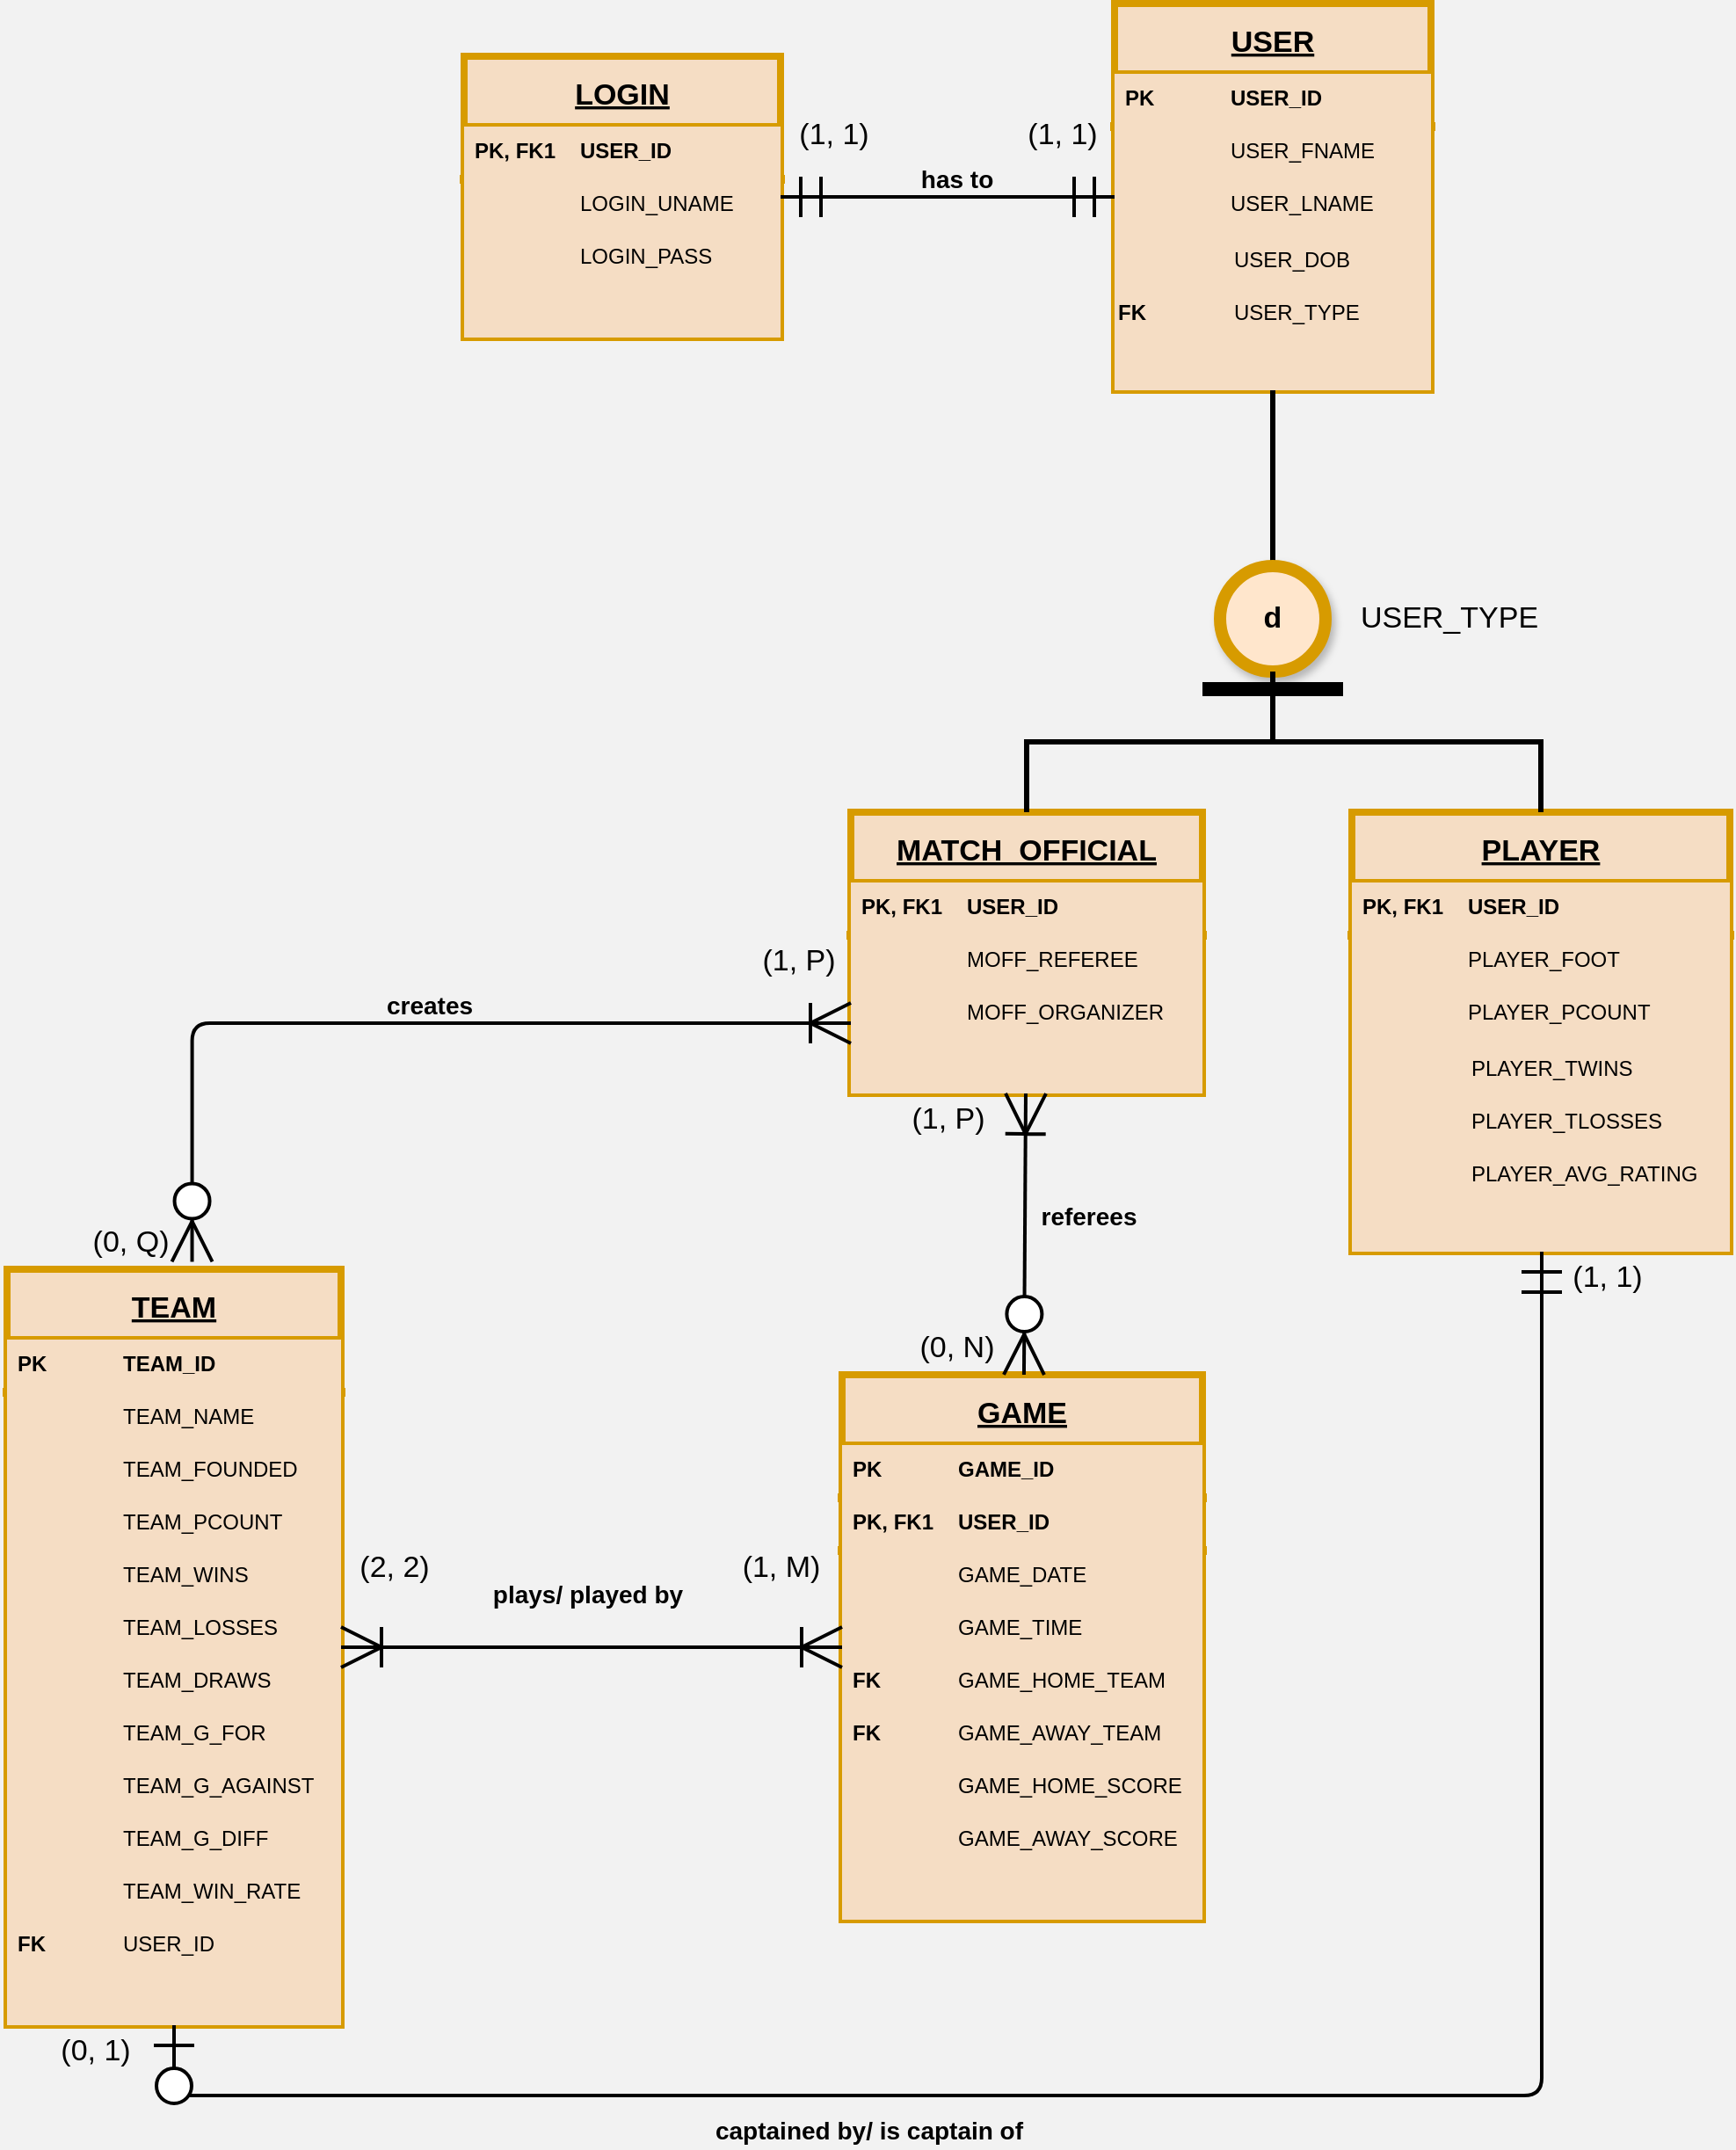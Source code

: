 <mxfile version="14.6.13" type="device"><diagram id="Ihw8SU3gt2NfLXqTIFjG" name="Page-1"><mxGraphModel dx="2155" dy="3592" grid="1" gridSize="10" guides="1" tooltips="1" connect="1" arrows="1" fold="1" page="1" pageScale="1" pageWidth="850" pageHeight="1100" background="#F2F2F2" math="0" shadow="0"><root><mxCell id="0"/><mxCell id="1" parent="0"/><mxCell id="5XtpTYvNP9Nx5YPzuh4i-349" value="" style="group" vertex="1" connectable="0" parent="1"><mxGeometry x="-810" y="-1220" width="980" height="1220" as="geometry"/></mxCell><mxCell id="5XtpTYvNP9Nx5YPzuh4i-77" value="LOGIN" style="shape=table;container=1;collapsible=1;childLayout=tableLayout;fixedRows=1;rowLines=0;align=center;resizeLast=1;fontSize=17;fillColor=#F5DDC4;strokeColor=#d79b00;verticalAlign=middle;spacingLeft=4;spacingRight=4;fontStyle=5;strokeWidth=4;startSize=40;shadow=0;" vertex="1" parent="5XtpTYvNP9Nx5YPzuh4i-349"><mxGeometry x="260" y="30" width="180" height="160" as="geometry"/></mxCell><mxCell id="5XtpTYvNP9Nx5YPzuh4i-78" value="" style="shape=partialRectangle;collapsible=0;dropTarget=0;pointerEvents=0;fillColor=none;top=0;left=0;bottom=1;right=0;points=[[0,0.5],[1,0.5]];portConstraint=eastwest;strokeColor=#D79B00;strokeWidth=5;perimeterSpacing=3;" vertex="1" parent="5XtpTYvNP9Nx5YPzuh4i-77"><mxGeometry y="40" width="180" height="30" as="geometry"/></mxCell><mxCell id="5XtpTYvNP9Nx5YPzuh4i-79" value="PK, FK1" style="shape=partialRectangle;connectable=0;fillColor=#F5DDC4;top=0;left=0;bottom=0;right=0;overflow=hidden;align=left;verticalAlign=top;strokeColor=#d79b00;spacingLeft=4;spacingRight=4;fontStyle=1;strokeWidth=7;" vertex="1" parent="5XtpTYvNP9Nx5YPzuh4i-78"><mxGeometry width="60" height="30" as="geometry"/></mxCell><mxCell id="5XtpTYvNP9Nx5YPzuh4i-80" value="USER_ID" style="shape=partialRectangle;connectable=0;fillColor=#F5DDC4;top=0;left=0;bottom=0;right=0;align=left;spacingLeft=4;overflow=hidden;verticalAlign=top;strokeColor=#d79b00;spacingRight=4;fontStyle=1;strokeWidth=5;" vertex="1" parent="5XtpTYvNP9Nx5YPzuh4i-78"><mxGeometry x="60" width="120" height="30" as="geometry"/></mxCell><mxCell id="5XtpTYvNP9Nx5YPzuh4i-81" value="" style="shape=partialRectangle;collapsible=0;dropTarget=0;pointerEvents=0;fillColor=none;top=0;left=0;bottom=0;right=0;points=[[0,0.5],[1,0.5]];portConstraint=eastwest;" vertex="1" parent="5XtpTYvNP9Nx5YPzuh4i-77"><mxGeometry y="70" width="180" height="30" as="geometry"/></mxCell><mxCell id="5XtpTYvNP9Nx5YPzuh4i-82" value="" style="shape=partialRectangle;connectable=0;fillColor=#F5DDC4;top=0;left=0;bottom=0;right=0;editable=1;overflow=hidden;align=left;verticalAlign=top;strokeColor=#d79b00;spacingLeft=4;spacingRight=4;" vertex="1" parent="5XtpTYvNP9Nx5YPzuh4i-81"><mxGeometry width="60" height="30" as="geometry"/></mxCell><mxCell id="5XtpTYvNP9Nx5YPzuh4i-83" value="LOGIN_UNAME" style="shape=partialRectangle;connectable=0;fillColor=#F5DDC4;top=0;left=0;bottom=0;right=0;align=left;spacingLeft=4;overflow=hidden;verticalAlign=top;strokeColor=#d79b00;spacingRight=4;" vertex="1" parent="5XtpTYvNP9Nx5YPzuh4i-81"><mxGeometry x="60" width="120" height="30" as="geometry"/></mxCell><mxCell id="5XtpTYvNP9Nx5YPzuh4i-84" value="" style="shape=partialRectangle;collapsible=0;dropTarget=0;pointerEvents=0;fillColor=none;top=0;left=0;bottom=0;right=0;points=[[0,0.5],[1,0.5]];portConstraint=eastwest;" vertex="1" parent="5XtpTYvNP9Nx5YPzuh4i-77"><mxGeometry y="100" width="180" height="30" as="geometry"/></mxCell><mxCell id="5XtpTYvNP9Nx5YPzuh4i-85" value="" style="shape=partialRectangle;connectable=0;fillColor=#F5DDC4;top=0;left=0;bottom=0;right=0;editable=1;overflow=hidden;align=left;verticalAlign=top;strokeColor=#d79b00;spacingLeft=4;spacingRight=4;" vertex="1" parent="5XtpTYvNP9Nx5YPzuh4i-84"><mxGeometry width="60" height="30" as="geometry"/></mxCell><mxCell id="5XtpTYvNP9Nx5YPzuh4i-86" value="LOGIN_PASS" style="shape=partialRectangle;connectable=0;fillColor=#F5DDC4;top=0;left=0;bottom=0;right=0;align=left;spacingLeft=4;overflow=hidden;verticalAlign=top;strokeColor=#d79b00;spacingRight=4;shadow=0;" vertex="1" parent="5XtpTYvNP9Nx5YPzuh4i-84"><mxGeometry x="60" width="120" height="30" as="geometry"/></mxCell><mxCell id="5XtpTYvNP9Nx5YPzuh4i-87" value="" style="shape=partialRectangle;collapsible=0;dropTarget=0;pointerEvents=0;fillColor=none;top=0;left=0;bottom=0;right=0;points=[[0,0.5],[1,0.5]];portConstraint=eastwest;" vertex="1" parent="5XtpTYvNP9Nx5YPzuh4i-77"><mxGeometry y="130" width="180" height="30" as="geometry"/></mxCell><mxCell id="5XtpTYvNP9Nx5YPzuh4i-88" value="" style="shape=partialRectangle;connectable=0;fillColor=#F5DDC4;top=0;left=0;bottom=0;right=0;editable=1;overflow=hidden;align=left;verticalAlign=top;strokeColor=#d79b00;spacingLeft=4;spacingRight=4;" vertex="1" parent="5XtpTYvNP9Nx5YPzuh4i-87"><mxGeometry width="60" height="30" as="geometry"/></mxCell><mxCell id="5XtpTYvNP9Nx5YPzuh4i-89" value="" style="shape=partialRectangle;connectable=0;fillColor=#F5DDC4;top=0;left=0;bottom=0;right=0;align=left;spacingLeft=4;overflow=hidden;verticalAlign=top;strokeColor=#d79b00;spacingRight=4;" vertex="1" parent="5XtpTYvNP9Nx5YPzuh4i-87"><mxGeometry x="60" width="120" height="30" as="geometry"/></mxCell><mxCell id="5XtpTYvNP9Nx5YPzuh4i-114" value="USER" style="shape=table;container=1;collapsible=1;childLayout=tableLayout;fixedRows=1;rowLines=0;align=center;resizeLast=1;fontSize=17;fillColor=#F5DDC4;strokeColor=#d79b00;verticalAlign=middle;spacingLeft=4;spacingRight=4;fontStyle=5;strokeWidth=4;startSize=40;shadow=0;" vertex="1" parent="5XtpTYvNP9Nx5YPzuh4i-349"><mxGeometry x="630" width="180" height="220" as="geometry"/></mxCell><mxCell id="5XtpTYvNP9Nx5YPzuh4i-115" value="" style="shape=partialRectangle;collapsible=0;dropTarget=0;pointerEvents=0;fillColor=none;top=0;left=0;bottom=1;right=0;points=[[0,0.5],[1,0.5]];portConstraint=eastwest;strokeColor=#D79B00;strokeWidth=5;perimeterSpacing=3;" vertex="1" parent="5XtpTYvNP9Nx5YPzuh4i-114"><mxGeometry y="40" width="180" height="30" as="geometry"/></mxCell><mxCell id="5XtpTYvNP9Nx5YPzuh4i-116" value="PK" style="shape=partialRectangle;connectable=0;fillColor=#F5DDC4;top=0;left=0;bottom=0;right=0;overflow=hidden;align=left;verticalAlign=top;strokeColor=#d79b00;spacingLeft=4;spacingRight=4;fontStyle=1;strokeWidth=7;perimeterSpacing=2;" vertex="1" parent="5XtpTYvNP9Nx5YPzuh4i-115"><mxGeometry width="60" height="30" as="geometry"/></mxCell><mxCell id="5XtpTYvNP9Nx5YPzuh4i-117" value="USER_ID" style="shape=partialRectangle;connectable=0;fillColor=#F5DDC4;top=0;left=0;bottom=0;right=0;align=left;spacingLeft=4;overflow=hidden;verticalAlign=top;strokeColor=#d79b00;spacingRight=4;fontStyle=1;strokeWidth=5;" vertex="1" parent="5XtpTYvNP9Nx5YPzuh4i-115"><mxGeometry x="60" width="120" height="30" as="geometry"/></mxCell><mxCell id="5XtpTYvNP9Nx5YPzuh4i-118" value="" style="shape=partialRectangle;collapsible=0;dropTarget=0;pointerEvents=0;fillColor=none;top=0;left=0;bottom=0;right=0;points=[[0,0.5],[1,0.5]];portConstraint=eastwest;" vertex="1" parent="5XtpTYvNP9Nx5YPzuh4i-114"><mxGeometry y="70" width="180" height="30" as="geometry"/></mxCell><mxCell id="5XtpTYvNP9Nx5YPzuh4i-119" value="" style="shape=partialRectangle;connectable=0;fillColor=#F5DDC4;top=0;left=0;bottom=0;right=0;editable=1;overflow=hidden;align=left;verticalAlign=top;strokeColor=#d79b00;spacingLeft=4;spacingRight=4;" vertex="1" parent="5XtpTYvNP9Nx5YPzuh4i-118"><mxGeometry width="60" height="30" as="geometry"/></mxCell><mxCell id="5XtpTYvNP9Nx5YPzuh4i-120" value="USER_FNAME" style="shape=partialRectangle;connectable=0;fillColor=#F5DDC4;top=0;left=0;bottom=0;right=0;align=left;spacingLeft=4;overflow=hidden;verticalAlign=top;strokeColor=#d79b00;spacingRight=4;" vertex="1" parent="5XtpTYvNP9Nx5YPzuh4i-118"><mxGeometry x="60" width="120" height="30" as="geometry"/></mxCell><mxCell id="5XtpTYvNP9Nx5YPzuh4i-121" value="" style="shape=partialRectangle;collapsible=0;dropTarget=0;pointerEvents=0;fillColor=none;top=0;left=0;bottom=0;right=0;points=[[0,0.5],[1,0.5]];portConstraint=eastwest;" vertex="1" parent="5XtpTYvNP9Nx5YPzuh4i-114"><mxGeometry y="100" width="180" height="30" as="geometry"/></mxCell><mxCell id="5XtpTYvNP9Nx5YPzuh4i-122" value="" style="shape=partialRectangle;connectable=0;fillColor=#F5DDC4;top=0;left=0;bottom=0;right=0;editable=1;overflow=hidden;align=left;verticalAlign=top;strokeColor=#d79b00;spacingLeft=4;spacingRight=4;" vertex="1" parent="5XtpTYvNP9Nx5YPzuh4i-121"><mxGeometry width="60" height="30" as="geometry"/></mxCell><mxCell id="5XtpTYvNP9Nx5YPzuh4i-123" value="USER_LNAME" style="shape=partialRectangle;connectable=0;fillColor=#F5DDC4;top=0;left=0;bottom=0;right=0;align=left;spacingLeft=4;overflow=hidden;verticalAlign=top;strokeColor=#d79b00;spacingRight=4;shadow=0;" vertex="1" parent="5XtpTYvNP9Nx5YPzuh4i-121"><mxGeometry x="60" width="120" height="30" as="geometry"/></mxCell><mxCell id="5XtpTYvNP9Nx5YPzuh4i-139" value="" style="shape=partialRectangle;collapsible=0;dropTarget=0;pointerEvents=0;fillColor=#F5DDC4;top=0;left=0;bottom=0;right=0;points=[[0,0.5],[1,0.5]];portConstraint=eastwest;fontSize=12;strokeColor=#d79b00;align=left;fontStyle=1;verticalAlign=top;spacingLeft=4;spacingRight=4;" vertex="1" parent="5XtpTYvNP9Nx5YPzuh4i-114"><mxGeometry y="130" width="180" height="30" as="geometry"/></mxCell><mxCell id="5XtpTYvNP9Nx5YPzuh4i-140" value="" style="shape=partialRectangle;connectable=0;fillColor=none;top=0;left=0;bottom=0;right=0;editable=1;overflow=hidden;" vertex="1" parent="5XtpTYvNP9Nx5YPzuh4i-139"><mxGeometry width="60" height="30" as="geometry"/></mxCell><mxCell id="5XtpTYvNP9Nx5YPzuh4i-141" value="USER_DOB" style="shape=partialRectangle;connectable=0;fillColor=none;top=0;left=0;bottom=0;right=0;align=left;spacingLeft=6;overflow=hidden;" vertex="1" parent="5XtpTYvNP9Nx5YPzuh4i-139"><mxGeometry x="60" width="120" height="30" as="geometry"/></mxCell><mxCell id="5XtpTYvNP9Nx5YPzuh4i-158" value="" style="shape=partialRectangle;collapsible=0;dropTarget=0;pointerEvents=0;fillColor=#F5DDC4;top=0;left=0;bottom=0;right=0;points=[[0,0.5],[1,0.5]];portConstraint=eastwest;fontSize=12;strokeColor=#d79b00;align=left;fontStyle=1;verticalAlign=top;spacingLeft=4;spacingRight=4;" vertex="1" parent="5XtpTYvNP9Nx5YPzuh4i-114"><mxGeometry y="160" width="180" height="30" as="geometry"/></mxCell><mxCell id="5XtpTYvNP9Nx5YPzuh4i-159" value="FK" style="shape=partialRectangle;connectable=0;fillColor=none;top=0;left=0;bottom=0;right=0;editable=1;overflow=hidden;align=left;fontStyle=1" vertex="1" parent="5XtpTYvNP9Nx5YPzuh4i-158"><mxGeometry width="60" height="30" as="geometry"/></mxCell><mxCell id="5XtpTYvNP9Nx5YPzuh4i-160" value="USER_TYPE" style="shape=partialRectangle;connectable=0;fillColor=none;top=0;left=0;bottom=0;right=0;align=left;spacingLeft=6;overflow=hidden;" vertex="1" parent="5XtpTYvNP9Nx5YPzuh4i-158"><mxGeometry x="60" width="120" height="30" as="geometry"/></mxCell><mxCell id="5XtpTYvNP9Nx5YPzuh4i-124" value="" style="shape=partialRectangle;collapsible=0;dropTarget=0;pointerEvents=0;fillColor=none;top=0;left=0;bottom=0;right=0;points=[[0,0.5],[1,0.5]];portConstraint=eastwest;" vertex="1" parent="5XtpTYvNP9Nx5YPzuh4i-114"><mxGeometry y="190" width="180" height="30" as="geometry"/></mxCell><mxCell id="5XtpTYvNP9Nx5YPzuh4i-125" value="" style="shape=partialRectangle;connectable=0;fillColor=#F5DDC4;top=0;left=0;bottom=0;right=0;editable=1;overflow=hidden;align=left;verticalAlign=top;strokeColor=#d79b00;spacingLeft=4;spacingRight=4;" vertex="1" parent="5XtpTYvNP9Nx5YPzuh4i-124"><mxGeometry width="60" height="30" as="geometry"/></mxCell><mxCell id="5XtpTYvNP9Nx5YPzuh4i-126" value="" style="shape=partialRectangle;connectable=0;fillColor=#F5DDC4;top=0;left=0;bottom=0;right=0;align=left;spacingLeft=4;overflow=hidden;verticalAlign=top;strokeColor=#d79b00;spacingRight=4;" vertex="1" parent="5XtpTYvNP9Nx5YPzuh4i-124"><mxGeometry x="60" width="120" height="30" as="geometry"/></mxCell><mxCell id="5XtpTYvNP9Nx5YPzuh4i-165" value="MATCH_OFFICIAL" style="shape=table;container=1;collapsible=1;childLayout=tableLayout;fixedRows=1;rowLines=0;align=center;resizeLast=1;fontSize=17;fillColor=#F5DDC4;strokeColor=#d79b00;verticalAlign=middle;spacingLeft=4;spacingRight=4;fontStyle=5;strokeWidth=4;startSize=40;shadow=0;" vertex="1" parent="5XtpTYvNP9Nx5YPzuh4i-349"><mxGeometry x="480" y="460" width="200" height="160" as="geometry"/></mxCell><mxCell id="5XtpTYvNP9Nx5YPzuh4i-166" value="" style="shape=partialRectangle;collapsible=0;dropTarget=0;pointerEvents=0;fillColor=none;top=0;left=0;bottom=1;right=0;points=[[0,0.5],[1,0.5]];portConstraint=eastwest;strokeColor=#D79B00;strokeWidth=5;perimeterSpacing=3;" vertex="1" parent="5XtpTYvNP9Nx5YPzuh4i-165"><mxGeometry y="40" width="200" height="30" as="geometry"/></mxCell><mxCell id="5XtpTYvNP9Nx5YPzuh4i-167" value="PK, FK1" style="shape=partialRectangle;connectable=0;fillColor=#F5DDC4;top=0;left=0;bottom=0;right=0;overflow=hidden;align=left;verticalAlign=top;strokeColor=#d79b00;spacingLeft=4;spacingRight=4;fontStyle=1;strokeWidth=7;" vertex="1" parent="5XtpTYvNP9Nx5YPzuh4i-166"><mxGeometry width="60" height="30" as="geometry"/></mxCell><mxCell id="5XtpTYvNP9Nx5YPzuh4i-168" value="USER_ID" style="shape=partialRectangle;connectable=0;fillColor=#F5DDC4;top=0;left=0;bottom=0;right=0;align=left;spacingLeft=4;overflow=hidden;verticalAlign=top;strokeColor=#d79b00;spacingRight=4;fontStyle=1;strokeWidth=5;" vertex="1" parent="5XtpTYvNP9Nx5YPzuh4i-166"><mxGeometry x="60" width="140" height="30" as="geometry"/></mxCell><mxCell id="5XtpTYvNP9Nx5YPzuh4i-169" value="" style="shape=partialRectangle;collapsible=0;dropTarget=0;pointerEvents=0;fillColor=none;top=0;left=0;bottom=0;right=0;points=[[0,0.5],[1,0.5]];portConstraint=eastwest;" vertex="1" parent="5XtpTYvNP9Nx5YPzuh4i-165"><mxGeometry y="70" width="200" height="30" as="geometry"/></mxCell><mxCell id="5XtpTYvNP9Nx5YPzuh4i-170" value="" style="shape=partialRectangle;connectable=0;fillColor=#F5DDC4;top=0;left=0;bottom=0;right=0;editable=1;overflow=hidden;align=left;verticalAlign=top;strokeColor=#d79b00;spacingLeft=4;spacingRight=4;" vertex="1" parent="5XtpTYvNP9Nx5YPzuh4i-169"><mxGeometry width="60" height="30" as="geometry"/></mxCell><mxCell id="5XtpTYvNP9Nx5YPzuh4i-171" value="MOFF_REFEREE" style="shape=partialRectangle;connectable=0;fillColor=#F5DDC4;top=0;left=0;bottom=0;right=0;align=left;spacingLeft=4;overflow=hidden;verticalAlign=top;strokeColor=#d79b00;spacingRight=4;" vertex="1" parent="5XtpTYvNP9Nx5YPzuh4i-169"><mxGeometry x="60" width="140" height="30" as="geometry"/></mxCell><mxCell id="5XtpTYvNP9Nx5YPzuh4i-172" value="" style="shape=partialRectangle;collapsible=0;dropTarget=0;pointerEvents=0;fillColor=none;top=0;left=0;bottom=0;right=0;points=[[0,0.5],[1,0.5]];portConstraint=eastwest;" vertex="1" parent="5XtpTYvNP9Nx5YPzuh4i-165"><mxGeometry y="100" width="200" height="30" as="geometry"/></mxCell><mxCell id="5XtpTYvNP9Nx5YPzuh4i-173" value="" style="shape=partialRectangle;connectable=0;fillColor=#F5DDC4;top=0;left=0;bottom=0;right=0;editable=1;overflow=hidden;align=left;verticalAlign=top;strokeColor=#d79b00;spacingLeft=4;spacingRight=4;" vertex="1" parent="5XtpTYvNP9Nx5YPzuh4i-172"><mxGeometry width="60" height="30" as="geometry"/></mxCell><mxCell id="5XtpTYvNP9Nx5YPzuh4i-174" value="MOFF_ORGANIZER" style="shape=partialRectangle;connectable=0;fillColor=#F5DDC4;top=0;left=0;bottom=0;right=0;align=left;spacingLeft=4;overflow=hidden;verticalAlign=top;strokeColor=#d79b00;spacingRight=4;shadow=0;" vertex="1" parent="5XtpTYvNP9Nx5YPzuh4i-172"><mxGeometry x="60" width="140" height="30" as="geometry"/></mxCell><mxCell id="5XtpTYvNP9Nx5YPzuh4i-175" value="" style="shape=partialRectangle;collapsible=0;dropTarget=0;pointerEvents=0;fillColor=none;top=0;left=0;bottom=0;right=0;points=[[0,0.5],[1,0.5]];portConstraint=eastwest;" vertex="1" parent="5XtpTYvNP9Nx5YPzuh4i-165"><mxGeometry y="130" width="200" height="30" as="geometry"/></mxCell><mxCell id="5XtpTYvNP9Nx5YPzuh4i-176" value="" style="shape=partialRectangle;connectable=0;fillColor=#F5DDC4;top=0;left=0;bottom=0;right=0;editable=1;overflow=hidden;align=left;verticalAlign=top;strokeColor=#d79b00;spacingLeft=4;spacingRight=4;" vertex="1" parent="5XtpTYvNP9Nx5YPzuh4i-175"><mxGeometry width="60" height="30" as="geometry"/></mxCell><mxCell id="5XtpTYvNP9Nx5YPzuh4i-177" value="" style="shape=partialRectangle;connectable=0;fillColor=#F5DDC4;top=0;left=0;bottom=0;right=0;align=left;spacingLeft=4;overflow=hidden;verticalAlign=top;strokeColor=#d79b00;spacingRight=4;" vertex="1" parent="5XtpTYvNP9Nx5YPzuh4i-175"><mxGeometry x="60" width="140" height="30" as="geometry"/></mxCell><mxCell id="5XtpTYvNP9Nx5YPzuh4i-179" value="" style="endArrow=none;html=1;rounded=0;fontSize=17;startSize=20;endSize=20;exitX=0.5;exitY=0;exitDx=0;exitDy=0;strokeWidth=3;" edge="1" parent="5XtpTYvNP9Nx5YPzuh4i-349" source="5XtpTYvNP9Nx5YPzuh4i-178" target="5XtpTYvNP9Nx5YPzuh4i-114"><mxGeometry relative="1" as="geometry"><mxPoint x="480" y="320" as="sourcePoint"/><mxPoint x="640" y="320" as="targetPoint"/></mxGeometry></mxCell><mxCell id="5XtpTYvNP9Nx5YPzuh4i-186" value="" style="group" vertex="1" connectable="0" parent="5XtpTYvNP9Nx5YPzuh4i-349"><mxGeometry x="680" y="320" width="200" height="70" as="geometry"/></mxCell><mxCell id="5XtpTYvNP9Nx5YPzuh4i-183" value="USER_TYPE" style="text;html=1;align=center;verticalAlign=middle;resizable=0;points=[];autosize=1;strokeColor=none;fontSize=17;" vertex="1" parent="5XtpTYvNP9Nx5YPzuh4i-186"><mxGeometry x="80" y="15" width="120" height="30" as="geometry"/></mxCell><mxCell id="5XtpTYvNP9Nx5YPzuh4i-178" value="d" style="ellipse;whiteSpace=wrap;html=1;shadow=1;fontSize=17;startSize=26;strokeColor=#D79B00;strokeWidth=7;fillColor=#ffe6cc;align=center;fontStyle=1" vertex="1" parent="5XtpTYvNP9Nx5YPzuh4i-186"><mxGeometry x="10" width="60" height="60" as="geometry"/></mxCell><mxCell id="5XtpTYvNP9Nx5YPzuh4i-180" value="" style="endArrow=none;html=1;rounded=0;fontSize=17;startSize=20;endSize=20;strokeWidth=8;" edge="1" parent="5XtpTYvNP9Nx5YPzuh4i-186"><mxGeometry as="geometry"><mxPoint y="70" as="sourcePoint"/><mxPoint x="80" y="70" as="targetPoint"/></mxGeometry></mxCell><mxCell id="5XtpTYvNP9Nx5YPzuh4i-187" value="PLAYER" style="shape=table;container=1;collapsible=1;childLayout=tableLayout;fixedRows=1;rowLines=0;align=center;resizeLast=1;fontSize=17;fillColor=#F5DDC4;strokeColor=#d79b00;verticalAlign=middle;spacingLeft=4;spacingRight=4;fontStyle=5;strokeWidth=4;startSize=40;shadow=0;" vertex="1" parent="5XtpTYvNP9Nx5YPzuh4i-349"><mxGeometry x="765" y="460" width="215" height="250" as="geometry"/></mxCell><mxCell id="5XtpTYvNP9Nx5YPzuh4i-188" value="" style="shape=partialRectangle;collapsible=0;dropTarget=0;pointerEvents=0;fillColor=none;top=0;left=0;bottom=1;right=0;points=[[0,0.5],[1,0.5]];portConstraint=eastwest;strokeColor=#D79B00;strokeWidth=5;perimeterSpacing=3;" vertex="1" parent="5XtpTYvNP9Nx5YPzuh4i-187"><mxGeometry y="40" width="215" height="30" as="geometry"/></mxCell><mxCell id="5XtpTYvNP9Nx5YPzuh4i-189" value="PK, FK1" style="shape=partialRectangle;connectable=0;fillColor=#F5DDC4;top=0;left=0;bottom=0;right=0;overflow=hidden;align=left;verticalAlign=top;strokeColor=#d79b00;spacingLeft=4;spacingRight=4;fontStyle=1;strokeWidth=7;" vertex="1" parent="5XtpTYvNP9Nx5YPzuh4i-188"><mxGeometry width="60" height="30" as="geometry"/></mxCell><mxCell id="5XtpTYvNP9Nx5YPzuh4i-190" value="USER_ID" style="shape=partialRectangle;connectable=0;fillColor=#F5DDC4;top=0;left=0;bottom=0;right=0;align=left;spacingLeft=4;overflow=hidden;verticalAlign=top;strokeColor=#d79b00;spacingRight=4;fontStyle=1;strokeWidth=5;" vertex="1" parent="5XtpTYvNP9Nx5YPzuh4i-188"><mxGeometry x="60" width="155" height="30" as="geometry"/></mxCell><mxCell id="5XtpTYvNP9Nx5YPzuh4i-191" value="" style="shape=partialRectangle;collapsible=0;dropTarget=0;pointerEvents=0;fillColor=none;top=0;left=0;bottom=0;right=0;points=[[0,0.5],[1,0.5]];portConstraint=eastwest;" vertex="1" parent="5XtpTYvNP9Nx5YPzuh4i-187"><mxGeometry y="70" width="215" height="30" as="geometry"/></mxCell><mxCell id="5XtpTYvNP9Nx5YPzuh4i-192" value="" style="shape=partialRectangle;connectable=0;fillColor=#F5DDC4;top=0;left=0;bottom=0;right=0;editable=1;overflow=hidden;align=left;verticalAlign=top;strokeColor=#d79b00;spacingLeft=4;spacingRight=4;" vertex="1" parent="5XtpTYvNP9Nx5YPzuh4i-191"><mxGeometry width="60" height="30" as="geometry"/></mxCell><mxCell id="5XtpTYvNP9Nx5YPzuh4i-193" value="PLAYER_FOOT" style="shape=partialRectangle;connectable=0;fillColor=#F5DDC4;top=0;left=0;bottom=0;right=0;align=left;spacingLeft=4;overflow=hidden;verticalAlign=top;strokeColor=#d79b00;spacingRight=4;" vertex="1" parent="5XtpTYvNP9Nx5YPzuh4i-191"><mxGeometry x="60" width="155" height="30" as="geometry"/></mxCell><mxCell id="5XtpTYvNP9Nx5YPzuh4i-194" value="" style="shape=partialRectangle;collapsible=0;dropTarget=0;pointerEvents=0;fillColor=none;top=0;left=0;bottom=0;right=0;points=[[0,0.5],[1,0.5]];portConstraint=eastwest;" vertex="1" parent="5XtpTYvNP9Nx5YPzuh4i-187"><mxGeometry y="100" width="215" height="30" as="geometry"/></mxCell><mxCell id="5XtpTYvNP9Nx5YPzuh4i-195" value="" style="shape=partialRectangle;connectable=0;fillColor=#F5DDC4;top=0;left=0;bottom=0;right=0;editable=1;overflow=hidden;align=left;verticalAlign=top;strokeColor=#d79b00;spacingLeft=4;spacingRight=4;" vertex="1" parent="5XtpTYvNP9Nx5YPzuh4i-194"><mxGeometry width="60" height="30" as="geometry"/></mxCell><mxCell id="5XtpTYvNP9Nx5YPzuh4i-196" value="PLAYER_PCOUNT" style="shape=partialRectangle;connectable=0;fillColor=#F5DDC4;top=0;left=0;bottom=0;right=0;align=left;spacingLeft=4;overflow=hidden;verticalAlign=top;strokeColor=#d79b00;spacingRight=4;shadow=0;" vertex="1" parent="5XtpTYvNP9Nx5YPzuh4i-194"><mxGeometry x="60" width="155" height="30" as="geometry"/></mxCell><mxCell id="5XtpTYvNP9Nx5YPzuh4i-212" value="" style="shape=partialRectangle;collapsible=0;dropTarget=0;pointerEvents=0;fillColor=#F5DDC4;top=0;left=0;bottom=0;right=0;points=[[0,0.5],[1,0.5]];portConstraint=eastwest;fontSize=12;strokeColor=#d79b00;align=left;fontStyle=1;verticalAlign=top;spacingLeft=4;spacingRight=4;" vertex="1" parent="5XtpTYvNP9Nx5YPzuh4i-187"><mxGeometry y="130" width="215" height="30" as="geometry"/></mxCell><mxCell id="5XtpTYvNP9Nx5YPzuh4i-213" value="" style="shape=partialRectangle;connectable=0;fillColor=none;top=0;left=0;bottom=0;right=0;editable=1;overflow=hidden;" vertex="1" parent="5XtpTYvNP9Nx5YPzuh4i-212"><mxGeometry width="60" height="30" as="geometry"/></mxCell><mxCell id="5XtpTYvNP9Nx5YPzuh4i-214" value="PLAYER_TWINS" style="shape=partialRectangle;connectable=0;fillColor=none;top=0;left=0;bottom=0;right=0;align=left;spacingLeft=6;overflow=hidden;" vertex="1" parent="5XtpTYvNP9Nx5YPzuh4i-212"><mxGeometry x="60" width="155" height="30" as="geometry"/></mxCell><mxCell id="5XtpTYvNP9Nx5YPzuh4i-209" value="" style="shape=partialRectangle;collapsible=0;dropTarget=0;pointerEvents=0;fillColor=#F5DDC4;top=0;left=0;bottom=0;right=0;points=[[0,0.5],[1,0.5]];portConstraint=eastwest;fontSize=12;strokeColor=#d79b00;align=left;fontStyle=1;verticalAlign=top;spacingLeft=4;spacingRight=4;" vertex="1" parent="5XtpTYvNP9Nx5YPzuh4i-187"><mxGeometry y="160" width="215" height="30" as="geometry"/></mxCell><mxCell id="5XtpTYvNP9Nx5YPzuh4i-210" value="" style="shape=partialRectangle;connectable=0;fillColor=none;top=0;left=0;bottom=0;right=0;editable=1;overflow=hidden;" vertex="1" parent="5XtpTYvNP9Nx5YPzuh4i-209"><mxGeometry width="60" height="30" as="geometry"/></mxCell><mxCell id="5XtpTYvNP9Nx5YPzuh4i-211" value="PLAYER_TLOSSES" style="shape=partialRectangle;connectable=0;fillColor=none;top=0;left=0;bottom=0;right=0;align=left;spacingLeft=6;overflow=hidden;" vertex="1" parent="5XtpTYvNP9Nx5YPzuh4i-209"><mxGeometry x="60" width="155" height="30" as="geometry"/></mxCell><mxCell id="5XtpTYvNP9Nx5YPzuh4i-206" value="" style="shape=partialRectangle;collapsible=0;dropTarget=0;pointerEvents=0;fillColor=#F5DDC4;top=0;left=0;bottom=0;right=0;points=[[0,0.5],[1,0.5]];portConstraint=eastwest;fontSize=12;strokeColor=#d79b00;align=left;fontStyle=1;verticalAlign=top;spacingLeft=4;spacingRight=4;" vertex="1" parent="5XtpTYvNP9Nx5YPzuh4i-187"><mxGeometry y="190" width="215" height="30" as="geometry"/></mxCell><mxCell id="5XtpTYvNP9Nx5YPzuh4i-207" value="" style="shape=partialRectangle;connectable=0;fillColor=none;top=0;left=0;bottom=0;right=0;editable=1;overflow=hidden;" vertex="1" parent="5XtpTYvNP9Nx5YPzuh4i-206"><mxGeometry width="60" height="30" as="geometry"/></mxCell><mxCell id="5XtpTYvNP9Nx5YPzuh4i-208" value="PLAYER_AVG_RATING" style="shape=partialRectangle;connectable=0;fillColor=none;top=0;left=0;bottom=0;right=0;align=left;spacingLeft=6;overflow=hidden;" vertex="1" parent="5XtpTYvNP9Nx5YPzuh4i-206"><mxGeometry x="60" width="155" height="30" as="geometry"/></mxCell><mxCell id="5XtpTYvNP9Nx5YPzuh4i-197" value="" style="shape=partialRectangle;collapsible=0;dropTarget=0;pointerEvents=0;fillColor=none;top=0;left=0;bottom=0;right=0;points=[[0,0.5],[1,0.5]];portConstraint=eastwest;" vertex="1" parent="5XtpTYvNP9Nx5YPzuh4i-187"><mxGeometry y="220" width="215" height="30" as="geometry"/></mxCell><mxCell id="5XtpTYvNP9Nx5YPzuh4i-198" value="" style="shape=partialRectangle;connectable=0;fillColor=#F5DDC4;top=0;left=0;bottom=0;right=0;editable=1;overflow=hidden;align=left;verticalAlign=top;strokeColor=#d79b00;spacingLeft=4;spacingRight=4;" vertex="1" parent="5XtpTYvNP9Nx5YPzuh4i-197"><mxGeometry width="60" height="30" as="geometry"/></mxCell><mxCell id="5XtpTYvNP9Nx5YPzuh4i-199" value="" style="shape=partialRectangle;connectable=0;fillColor=#F5DDC4;top=0;left=0;bottom=0;right=0;align=left;spacingLeft=4;overflow=hidden;verticalAlign=top;strokeColor=#d79b00;spacingRight=4;" vertex="1" parent="5XtpTYvNP9Nx5YPzuh4i-197"><mxGeometry x="60" width="155" height="30" as="geometry"/></mxCell><mxCell id="5XtpTYvNP9Nx5YPzuh4i-215" value="" style="endArrow=none;html=1;rounded=0;fontSize=17;startSize=20;endSize=20;strokeWidth=3;exitX=0.5;exitY=0;exitDx=0;exitDy=0;edgeStyle=orthogonalEdgeStyle;entryX=0.5;entryY=1;entryDx=0;entryDy=0;" edge="1" parent="5XtpTYvNP9Nx5YPzuh4i-349" source="5XtpTYvNP9Nx5YPzuh4i-165" target="5XtpTYvNP9Nx5YPzuh4i-178"><mxGeometry relative="1" as="geometry"><mxPoint x="500" y="410" as="sourcePoint"/><mxPoint x="730" y="390" as="targetPoint"/></mxGeometry></mxCell><mxCell id="5XtpTYvNP9Nx5YPzuh4i-216" value="" style="endArrow=none;html=1;rounded=0;fontSize=17;startSize=20;endSize=20;strokeWidth=3;exitX=0.5;exitY=0;exitDx=0;exitDy=0;edgeStyle=orthogonalEdgeStyle;entryX=0.5;entryY=1;entryDx=0;entryDy=0;" edge="1" parent="5XtpTYvNP9Nx5YPzuh4i-349" source="5XtpTYvNP9Nx5YPzuh4i-187" target="5XtpTYvNP9Nx5YPzuh4i-178"><mxGeometry relative="1" as="geometry"><mxPoint x="430" y="460" as="sourcePoint"/><mxPoint x="710" y="410" as="targetPoint"/></mxGeometry></mxCell><mxCell id="5XtpTYvNP9Nx5YPzuh4i-306" value="" style="group;fontStyle=0" vertex="1" connectable="0" parent="5XtpTYvNP9Nx5YPzuh4i-349"><mxGeometry x="440" y="60" width="190" height="50" as="geometry"/></mxCell><mxCell id="5XtpTYvNP9Nx5YPzuh4i-163" value="(1, 1)" style="text;html=1;align=center;verticalAlign=middle;resizable=0;points=[];autosize=1;strokeColor=none;fontSize=17;" vertex="1" parent="5XtpTYvNP9Nx5YPzuh4i-306"><mxGeometry width="60" height="30" as="geometry"/></mxCell><mxCell id="5XtpTYvNP9Nx5YPzuh4i-164" value="(1, 1)" style="text;html=1;align=center;verticalAlign=middle;resizable=0;points=[];autosize=1;strokeColor=none;fontSize=17;" vertex="1" parent="5XtpTYvNP9Nx5YPzuh4i-306"><mxGeometry x="130" width="60" height="30" as="geometry"/></mxCell><mxCell id="5XtpTYvNP9Nx5YPzuh4i-302" value="has to" style="text;html=1;align=center;verticalAlign=middle;resizable=0;points=[];autosize=1;strokeColor=none;strokeWidth=1;fontSize=14;fontStyle=1" vertex="1" parent="5XtpTYvNP9Nx5YPzuh4i-306"><mxGeometry x="70" y="30" width="60" height="20" as="geometry"/></mxCell><mxCell id="5XtpTYvNP9Nx5YPzuh4i-310" value="" style="group" vertex="1" connectable="0" parent="5XtpTYvNP9Nx5YPzuh4i-349"><mxGeometry y="720" width="680" height="430" as="geometry"/></mxCell><mxCell id="5XtpTYvNP9Nx5YPzuh4i-218" value="TEAM" style="shape=table;container=1;collapsible=1;childLayout=tableLayout;fixedRows=1;rowLines=0;align=center;resizeLast=1;fontSize=17;fillColor=#F5DDC4;strokeColor=#d79b00;verticalAlign=middle;spacingLeft=4;spacingRight=4;fontStyle=5;strokeWidth=4;startSize=40;shadow=0;" vertex="1" parent="5XtpTYvNP9Nx5YPzuh4i-310"><mxGeometry width="190" height="430" as="geometry"/></mxCell><mxCell id="5XtpTYvNP9Nx5YPzuh4i-219" value="" style="shape=partialRectangle;collapsible=0;dropTarget=0;pointerEvents=0;fillColor=none;top=0;left=0;bottom=1;right=0;points=[[0,0.5],[1,0.5]];portConstraint=eastwest;strokeColor=#D79B00;strokeWidth=5;perimeterSpacing=3;" vertex="1" parent="5XtpTYvNP9Nx5YPzuh4i-218"><mxGeometry y="40" width="190" height="30" as="geometry"/></mxCell><mxCell id="5XtpTYvNP9Nx5YPzuh4i-220" value="PK" style="shape=partialRectangle;connectable=0;fillColor=#F5DDC4;top=0;left=0;bottom=0;right=0;overflow=hidden;align=left;verticalAlign=top;strokeColor=#d79b00;spacingLeft=4;spacingRight=4;fontStyle=1;strokeWidth=7;" vertex="1" parent="5XtpTYvNP9Nx5YPzuh4i-219"><mxGeometry width="60" height="30" as="geometry"/></mxCell><mxCell id="5XtpTYvNP9Nx5YPzuh4i-221" value="TEAM_ID" style="shape=partialRectangle;connectable=0;fillColor=#F5DDC4;top=0;left=0;bottom=0;right=0;align=left;spacingLeft=4;overflow=hidden;verticalAlign=top;strokeColor=#d79b00;spacingRight=4;fontStyle=1;strokeWidth=5;" vertex="1" parent="5XtpTYvNP9Nx5YPzuh4i-219"><mxGeometry x="60" width="130" height="30" as="geometry"/></mxCell><mxCell id="5XtpTYvNP9Nx5YPzuh4i-222" value="" style="shape=partialRectangle;collapsible=0;dropTarget=0;pointerEvents=0;fillColor=none;top=0;left=0;bottom=0;right=0;points=[[0,0.5],[1,0.5]];portConstraint=eastwest;" vertex="1" parent="5XtpTYvNP9Nx5YPzuh4i-218"><mxGeometry y="70" width="190" height="30" as="geometry"/></mxCell><mxCell id="5XtpTYvNP9Nx5YPzuh4i-223" value="" style="shape=partialRectangle;connectable=0;fillColor=#F5DDC4;top=0;left=0;bottom=0;right=0;editable=1;overflow=hidden;align=left;verticalAlign=top;strokeColor=#d79b00;spacingLeft=4;spacingRight=4;" vertex="1" parent="5XtpTYvNP9Nx5YPzuh4i-222"><mxGeometry width="60" height="30" as="geometry"/></mxCell><mxCell id="5XtpTYvNP9Nx5YPzuh4i-224" value="TEAM_NAME" style="shape=partialRectangle;connectable=0;fillColor=#F5DDC4;top=0;left=0;bottom=0;right=0;align=left;spacingLeft=4;overflow=hidden;verticalAlign=top;strokeColor=#d79b00;spacingRight=4;" vertex="1" parent="5XtpTYvNP9Nx5YPzuh4i-222"><mxGeometry x="60" width="130" height="30" as="geometry"/></mxCell><mxCell id="5XtpTYvNP9Nx5YPzuh4i-237" value="" style="shape=partialRectangle;collapsible=0;dropTarget=0;pointerEvents=0;fillColor=none;top=0;left=0;bottom=0;right=0;points=[[0,0.5],[1,0.5]];portConstraint=eastwest;" vertex="1" parent="5XtpTYvNP9Nx5YPzuh4i-218"><mxGeometry y="100" width="190" height="30" as="geometry"/></mxCell><mxCell id="5XtpTYvNP9Nx5YPzuh4i-238" value="" style="shape=partialRectangle;connectable=0;fillColor=#F5DDC4;top=0;left=0;bottom=0;right=0;editable=1;overflow=hidden;align=left;verticalAlign=top;strokeColor=#d79b00;spacingLeft=4;spacingRight=4;" vertex="1" parent="5XtpTYvNP9Nx5YPzuh4i-237"><mxGeometry width="60" height="30" as="geometry"/></mxCell><mxCell id="5XtpTYvNP9Nx5YPzuh4i-239" value="TEAM_FOUNDED" style="shape=partialRectangle;connectable=0;fillColor=#F5DDC4;top=0;left=0;bottom=0;right=0;align=left;spacingLeft=4;overflow=hidden;verticalAlign=top;strokeColor=#d79b00;spacingRight=4;" vertex="1" parent="5XtpTYvNP9Nx5YPzuh4i-237"><mxGeometry x="60" width="130" height="30" as="geometry"/></mxCell><mxCell id="5XtpTYvNP9Nx5YPzuh4i-243" value="" style="shape=partialRectangle;collapsible=0;dropTarget=0;pointerEvents=0;fillColor=none;top=0;left=0;bottom=0;right=0;points=[[0,0.5],[1,0.5]];portConstraint=eastwest;" vertex="1" parent="5XtpTYvNP9Nx5YPzuh4i-218"><mxGeometry y="130" width="190" height="30" as="geometry"/></mxCell><mxCell id="5XtpTYvNP9Nx5YPzuh4i-244" value="" style="shape=partialRectangle;connectable=0;fillColor=#F5DDC4;top=0;left=0;bottom=0;right=0;editable=1;overflow=hidden;align=left;verticalAlign=top;strokeColor=#d79b00;spacingLeft=4;spacingRight=4;" vertex="1" parent="5XtpTYvNP9Nx5YPzuh4i-243"><mxGeometry width="60" height="30" as="geometry"/></mxCell><mxCell id="5XtpTYvNP9Nx5YPzuh4i-245" value="TEAM_PCOUNT" style="shape=partialRectangle;connectable=0;fillColor=#F5DDC4;top=0;left=0;bottom=0;right=0;align=left;spacingLeft=4;overflow=hidden;verticalAlign=top;strokeColor=#d79b00;spacingRight=4;" vertex="1" parent="5XtpTYvNP9Nx5YPzuh4i-243"><mxGeometry x="60" width="130" height="30" as="geometry"/></mxCell><mxCell id="5XtpTYvNP9Nx5YPzuh4i-249" value="" style="shape=partialRectangle;collapsible=0;dropTarget=0;pointerEvents=0;fillColor=none;top=0;left=0;bottom=0;right=0;points=[[0,0.5],[1,0.5]];portConstraint=eastwest;" vertex="1" parent="5XtpTYvNP9Nx5YPzuh4i-218"><mxGeometry y="160" width="190" height="30" as="geometry"/></mxCell><mxCell id="5XtpTYvNP9Nx5YPzuh4i-250" value="" style="shape=partialRectangle;connectable=0;fillColor=#F5DDC4;top=0;left=0;bottom=0;right=0;editable=1;overflow=hidden;align=left;verticalAlign=top;strokeColor=#d79b00;spacingLeft=4;spacingRight=4;" vertex="1" parent="5XtpTYvNP9Nx5YPzuh4i-249"><mxGeometry width="60" height="30" as="geometry"/></mxCell><mxCell id="5XtpTYvNP9Nx5YPzuh4i-251" value="TEAM_WINS" style="shape=partialRectangle;connectable=0;fillColor=#F5DDC4;top=0;left=0;bottom=0;right=0;align=left;spacingLeft=4;overflow=hidden;verticalAlign=top;strokeColor=#d79b00;spacingRight=4;" vertex="1" parent="5XtpTYvNP9Nx5YPzuh4i-249"><mxGeometry x="60" width="130" height="30" as="geometry"/></mxCell><mxCell id="5XtpTYvNP9Nx5YPzuh4i-255" value="" style="shape=partialRectangle;collapsible=0;dropTarget=0;pointerEvents=0;fillColor=none;top=0;left=0;bottom=0;right=0;points=[[0,0.5],[1,0.5]];portConstraint=eastwest;" vertex="1" parent="5XtpTYvNP9Nx5YPzuh4i-218"><mxGeometry y="190" width="190" height="30" as="geometry"/></mxCell><mxCell id="5XtpTYvNP9Nx5YPzuh4i-256" value="" style="shape=partialRectangle;connectable=0;fillColor=#F5DDC4;top=0;left=0;bottom=0;right=0;editable=1;overflow=hidden;align=left;verticalAlign=top;strokeColor=#d79b00;spacingLeft=4;spacingRight=4;" vertex="1" parent="5XtpTYvNP9Nx5YPzuh4i-255"><mxGeometry width="60" height="30" as="geometry"/></mxCell><mxCell id="5XtpTYvNP9Nx5YPzuh4i-257" value="TEAM_LOSSES" style="shape=partialRectangle;connectable=0;fillColor=#F5DDC4;top=0;left=0;bottom=0;right=0;align=left;spacingLeft=4;overflow=hidden;verticalAlign=top;strokeColor=#d79b00;spacingRight=4;" vertex="1" parent="5XtpTYvNP9Nx5YPzuh4i-255"><mxGeometry x="60" width="130" height="30" as="geometry"/></mxCell><mxCell id="5XtpTYvNP9Nx5YPzuh4i-258" value="" style="shape=partialRectangle;collapsible=0;dropTarget=0;pointerEvents=0;fillColor=none;top=0;left=0;bottom=0;right=0;points=[[0,0.5],[1,0.5]];portConstraint=eastwest;" vertex="1" parent="5XtpTYvNP9Nx5YPzuh4i-218"><mxGeometry y="220" width="190" height="30" as="geometry"/></mxCell><mxCell id="5XtpTYvNP9Nx5YPzuh4i-259" value="" style="shape=partialRectangle;connectable=0;fillColor=#F5DDC4;top=0;left=0;bottom=0;right=0;editable=1;overflow=hidden;align=left;verticalAlign=top;strokeColor=#d79b00;spacingLeft=4;spacingRight=4;" vertex="1" parent="5XtpTYvNP9Nx5YPzuh4i-258"><mxGeometry width="60" height="30" as="geometry"/></mxCell><mxCell id="5XtpTYvNP9Nx5YPzuh4i-260" value="TEAM_DRAWS" style="shape=partialRectangle;connectable=0;fillColor=#F5DDC4;top=0;left=0;bottom=0;right=0;align=left;spacingLeft=4;overflow=hidden;verticalAlign=top;strokeColor=#d79b00;spacingRight=4;" vertex="1" parent="5XtpTYvNP9Nx5YPzuh4i-258"><mxGeometry x="60" width="130" height="30" as="geometry"/></mxCell><mxCell id="5XtpTYvNP9Nx5YPzuh4i-252" value="" style="shape=partialRectangle;collapsible=0;dropTarget=0;pointerEvents=0;fillColor=none;top=0;left=0;bottom=0;right=0;points=[[0,0.5],[1,0.5]];portConstraint=eastwest;" vertex="1" parent="5XtpTYvNP9Nx5YPzuh4i-218"><mxGeometry y="250" width="190" height="30" as="geometry"/></mxCell><mxCell id="5XtpTYvNP9Nx5YPzuh4i-253" value="" style="shape=partialRectangle;connectable=0;fillColor=#F5DDC4;top=0;left=0;bottom=0;right=0;editable=1;overflow=hidden;align=left;verticalAlign=top;strokeColor=#d79b00;spacingLeft=4;spacingRight=4;" vertex="1" parent="5XtpTYvNP9Nx5YPzuh4i-252"><mxGeometry width="60" height="30" as="geometry"/></mxCell><mxCell id="5XtpTYvNP9Nx5YPzuh4i-254" value="TEAM_G_FOR" style="shape=partialRectangle;connectable=0;fillColor=#F5DDC4;top=0;left=0;bottom=0;right=0;align=left;spacingLeft=4;overflow=hidden;verticalAlign=top;strokeColor=#d79b00;spacingRight=4;" vertex="1" parent="5XtpTYvNP9Nx5YPzuh4i-252"><mxGeometry x="60" width="130" height="30" as="geometry"/></mxCell><mxCell id="5XtpTYvNP9Nx5YPzuh4i-231" value="" style="shape=partialRectangle;collapsible=0;dropTarget=0;pointerEvents=0;fillColor=none;top=0;left=0;bottom=0;right=0;points=[[0,0.5],[1,0.5]];portConstraint=eastwest;" vertex="1" parent="5XtpTYvNP9Nx5YPzuh4i-218"><mxGeometry y="280" width="190" height="30" as="geometry"/></mxCell><mxCell id="5XtpTYvNP9Nx5YPzuh4i-232" value="" style="shape=partialRectangle;connectable=0;fillColor=#F5DDC4;top=0;left=0;bottom=0;right=0;editable=1;overflow=hidden;align=left;verticalAlign=top;strokeColor=#d79b00;spacingLeft=4;spacingRight=4;" vertex="1" parent="5XtpTYvNP9Nx5YPzuh4i-231"><mxGeometry width="60" height="30" as="geometry"/></mxCell><mxCell id="5XtpTYvNP9Nx5YPzuh4i-233" value="TEAM_G_AGAINST" style="shape=partialRectangle;connectable=0;fillColor=#F5DDC4;top=0;left=0;bottom=0;right=0;align=left;spacingLeft=4;overflow=hidden;verticalAlign=top;strokeColor=#d79b00;spacingRight=4;" vertex="1" parent="5XtpTYvNP9Nx5YPzuh4i-231"><mxGeometry x="60" width="130" height="30" as="geometry"/></mxCell><mxCell id="5XtpTYvNP9Nx5YPzuh4i-246" value="" style="shape=partialRectangle;collapsible=0;dropTarget=0;pointerEvents=0;fillColor=none;top=0;left=0;bottom=0;right=0;points=[[0,0.5],[1,0.5]];portConstraint=eastwest;" vertex="1" parent="5XtpTYvNP9Nx5YPzuh4i-218"><mxGeometry y="310" width="190" height="30" as="geometry"/></mxCell><mxCell id="5XtpTYvNP9Nx5YPzuh4i-247" value="" style="shape=partialRectangle;connectable=0;fillColor=#F5DDC4;top=0;left=0;bottom=0;right=0;editable=1;overflow=hidden;align=left;verticalAlign=top;strokeColor=#d79b00;spacingLeft=4;spacingRight=4;" vertex="1" parent="5XtpTYvNP9Nx5YPzuh4i-246"><mxGeometry width="60" height="30" as="geometry"/></mxCell><mxCell id="5XtpTYvNP9Nx5YPzuh4i-248" value="TEAM_G_DIFF" style="shape=partialRectangle;connectable=0;fillColor=#F5DDC4;top=0;left=0;bottom=0;right=0;align=left;spacingLeft=4;overflow=hidden;verticalAlign=top;strokeColor=#d79b00;spacingRight=4;" vertex="1" parent="5XtpTYvNP9Nx5YPzuh4i-246"><mxGeometry x="60" width="130" height="30" as="geometry"/></mxCell><mxCell id="5XtpTYvNP9Nx5YPzuh4i-240" value="" style="shape=partialRectangle;collapsible=0;dropTarget=0;pointerEvents=0;fillColor=none;top=0;left=0;bottom=0;right=0;points=[[0,0.5],[1,0.5]];portConstraint=eastwest;" vertex="1" parent="5XtpTYvNP9Nx5YPzuh4i-218"><mxGeometry y="340" width="190" height="30" as="geometry"/></mxCell><mxCell id="5XtpTYvNP9Nx5YPzuh4i-241" value="" style="shape=partialRectangle;connectable=0;fillColor=#F5DDC4;top=0;left=0;bottom=0;right=0;editable=1;overflow=hidden;align=left;verticalAlign=top;strokeColor=#d79b00;spacingLeft=4;spacingRight=4;" vertex="1" parent="5XtpTYvNP9Nx5YPzuh4i-240"><mxGeometry width="60" height="30" as="geometry"/></mxCell><mxCell id="5XtpTYvNP9Nx5YPzuh4i-242" value="TEAM_WIN_RATE" style="shape=partialRectangle;connectable=0;fillColor=#F5DDC4;top=0;left=0;bottom=0;right=0;align=left;spacingLeft=4;overflow=hidden;verticalAlign=top;strokeColor=#d79b00;spacingRight=4;" vertex="1" parent="5XtpTYvNP9Nx5YPzuh4i-240"><mxGeometry x="60" width="130" height="30" as="geometry"/></mxCell><mxCell id="5XtpTYvNP9Nx5YPzuh4i-330" value="" style="shape=partialRectangle;collapsible=0;dropTarget=0;pointerEvents=0;fillColor=none;top=0;left=0;bottom=0;right=0;points=[[0,0.5],[1,0.5]];portConstraint=eastwest;" vertex="1" parent="5XtpTYvNP9Nx5YPzuh4i-218"><mxGeometry y="370" width="190" height="30" as="geometry"/></mxCell><mxCell id="5XtpTYvNP9Nx5YPzuh4i-331" value="FK" style="shape=partialRectangle;connectable=0;fillColor=#F5DDC4;top=0;left=0;bottom=0;right=0;editable=1;overflow=hidden;align=left;verticalAlign=top;strokeColor=#d79b00;spacingLeft=4;spacingRight=4;fontStyle=1" vertex="1" parent="5XtpTYvNP9Nx5YPzuh4i-330"><mxGeometry width="60" height="30" as="geometry"/></mxCell><mxCell id="5XtpTYvNP9Nx5YPzuh4i-332" value="USER_ID" style="shape=partialRectangle;connectable=0;fillColor=#F5DDC4;top=0;left=0;bottom=0;right=0;align=left;spacingLeft=4;overflow=hidden;verticalAlign=top;strokeColor=#d79b00;spacingRight=4;" vertex="1" parent="5XtpTYvNP9Nx5YPzuh4i-330"><mxGeometry x="60" width="130" height="30" as="geometry"/></mxCell><mxCell id="5XtpTYvNP9Nx5YPzuh4i-228" value="" style="shape=partialRectangle;collapsible=0;dropTarget=0;pointerEvents=0;fillColor=none;top=0;left=0;bottom=0;right=0;points=[[0,0.5],[1,0.5]];portConstraint=eastwest;" vertex="1" parent="5XtpTYvNP9Nx5YPzuh4i-218"><mxGeometry y="400" width="190" height="30" as="geometry"/></mxCell><mxCell id="5XtpTYvNP9Nx5YPzuh4i-229" value="" style="shape=partialRectangle;connectable=0;fillColor=#F5DDC4;top=0;left=0;bottom=0;right=0;editable=1;overflow=hidden;align=left;verticalAlign=top;strokeColor=#d79b00;spacingLeft=4;spacingRight=4;" vertex="1" parent="5XtpTYvNP9Nx5YPzuh4i-228"><mxGeometry width="60" height="30" as="geometry"/></mxCell><mxCell id="5XtpTYvNP9Nx5YPzuh4i-230" value="" style="shape=partialRectangle;connectable=0;fillColor=#F5DDC4;top=0;left=0;bottom=0;right=0;align=left;spacingLeft=4;overflow=hidden;verticalAlign=top;strokeColor=#d79b00;spacingRight=4;" vertex="1" parent="5XtpTYvNP9Nx5YPzuh4i-228"><mxGeometry x="60" width="130" height="30" as="geometry"/></mxCell><mxCell id="5XtpTYvNP9Nx5YPzuh4i-261" value="GAME" style="shape=table;container=1;collapsible=1;childLayout=tableLayout;fixedRows=1;rowLines=0;align=center;resizeLast=1;fontSize=17;fillColor=#F5DDC4;strokeColor=#d79b00;verticalAlign=middle;spacingLeft=4;spacingRight=4;fontStyle=5;strokeWidth=4;startSize=40;shadow=0;" vertex="1" parent="5XtpTYvNP9Nx5YPzuh4i-310"><mxGeometry x="475" y="60" width="205" height="310" as="geometry"/></mxCell><mxCell id="5XtpTYvNP9Nx5YPzuh4i-262" value="" style="shape=partialRectangle;collapsible=0;dropTarget=0;pointerEvents=0;fillColor=none;top=0;left=0;bottom=1;right=0;points=[[0,0.5],[1,0.5]];portConstraint=eastwest;strokeColor=#D79B00;strokeWidth=5;perimeterSpacing=3;" vertex="1" parent="5XtpTYvNP9Nx5YPzuh4i-261"><mxGeometry y="40" width="205" height="30" as="geometry"/></mxCell><mxCell id="5XtpTYvNP9Nx5YPzuh4i-263" value="PK" style="shape=partialRectangle;connectable=0;fillColor=#F5DDC4;top=0;left=0;bottom=0;right=0;overflow=hidden;align=left;verticalAlign=top;strokeColor=#d79b00;spacingLeft=4;spacingRight=4;fontStyle=1;strokeWidth=7;" vertex="1" parent="5XtpTYvNP9Nx5YPzuh4i-262"><mxGeometry width="60" height="30" as="geometry"/></mxCell><mxCell id="5XtpTYvNP9Nx5YPzuh4i-264" value="GAME_ID" style="shape=partialRectangle;connectable=0;fillColor=#F5DDC4;top=0;left=0;bottom=0;right=0;align=left;spacingLeft=4;overflow=hidden;verticalAlign=top;strokeColor=#d79b00;spacingRight=4;fontStyle=1;strokeWidth=5;" vertex="1" parent="5XtpTYvNP9Nx5YPzuh4i-262"><mxGeometry x="60" width="145" height="30" as="geometry"/></mxCell><mxCell id="5XtpTYvNP9Nx5YPzuh4i-333" value="" style="shape=partialRectangle;collapsible=0;dropTarget=0;pointerEvents=0;fillColor=none;top=0;left=0;bottom=1;right=0;points=[[0,0.5],[1,0.5]];portConstraint=eastwest;strokeColor=#D79B00;strokeWidth=5;perimeterSpacing=3;" vertex="1" parent="5XtpTYvNP9Nx5YPzuh4i-261"><mxGeometry y="70" width="205" height="30" as="geometry"/></mxCell><mxCell id="5XtpTYvNP9Nx5YPzuh4i-334" value="PK, FK1" style="shape=partialRectangle;connectable=0;fillColor=#F5DDC4;top=0;left=0;bottom=0;right=0;overflow=hidden;align=left;verticalAlign=top;strokeColor=#d79b00;spacingLeft=4;spacingRight=4;fontStyle=1;strokeWidth=7;" vertex="1" parent="5XtpTYvNP9Nx5YPzuh4i-333"><mxGeometry width="60" height="30" as="geometry"/></mxCell><mxCell id="5XtpTYvNP9Nx5YPzuh4i-335" value="USER_ID" style="shape=partialRectangle;connectable=0;fillColor=#F5DDC4;top=0;left=0;bottom=0;right=0;align=left;spacingLeft=4;overflow=hidden;verticalAlign=top;strokeColor=#d79b00;spacingRight=4;fontStyle=1;strokeWidth=5;" vertex="1" parent="5XtpTYvNP9Nx5YPzuh4i-333"><mxGeometry x="60" width="145" height="30" as="geometry"/></mxCell><mxCell id="5XtpTYvNP9Nx5YPzuh4i-268" value="" style="shape=partialRectangle;collapsible=0;dropTarget=0;pointerEvents=0;fillColor=none;top=0;left=0;bottom=0;right=0;points=[[0,0.5],[1,0.5]];portConstraint=eastwest;" vertex="1" parent="5XtpTYvNP9Nx5YPzuh4i-261"><mxGeometry y="100" width="205" height="30" as="geometry"/></mxCell><mxCell id="5XtpTYvNP9Nx5YPzuh4i-269" value="" style="shape=partialRectangle;connectable=0;fillColor=#F5DDC4;top=0;left=0;bottom=0;right=0;editable=1;overflow=hidden;align=left;verticalAlign=top;strokeColor=#d79b00;spacingLeft=4;spacingRight=4;" vertex="1" parent="5XtpTYvNP9Nx5YPzuh4i-268"><mxGeometry width="60" height="30" as="geometry"/></mxCell><mxCell id="5XtpTYvNP9Nx5YPzuh4i-270" value="GAME_DATE" style="shape=partialRectangle;connectable=0;fillColor=#F5DDC4;top=0;left=0;bottom=0;right=0;align=left;spacingLeft=4;overflow=hidden;verticalAlign=top;strokeColor=#d79b00;spacingRight=4;" vertex="1" parent="5XtpTYvNP9Nx5YPzuh4i-268"><mxGeometry x="60" width="145" height="30" as="geometry"/></mxCell><mxCell id="5XtpTYvNP9Nx5YPzuh4i-271" value="" style="shape=partialRectangle;collapsible=0;dropTarget=0;pointerEvents=0;fillColor=none;top=0;left=0;bottom=0;right=0;points=[[0,0.5],[1,0.5]];portConstraint=eastwest;" vertex="1" parent="5XtpTYvNP9Nx5YPzuh4i-261"><mxGeometry y="130" width="205" height="30" as="geometry"/></mxCell><mxCell id="5XtpTYvNP9Nx5YPzuh4i-272" value="" style="shape=partialRectangle;connectable=0;fillColor=#F5DDC4;top=0;left=0;bottom=0;right=0;editable=1;overflow=hidden;align=left;verticalAlign=top;strokeColor=#d79b00;spacingLeft=4;spacingRight=4;" vertex="1" parent="5XtpTYvNP9Nx5YPzuh4i-271"><mxGeometry width="60" height="30" as="geometry"/></mxCell><mxCell id="5XtpTYvNP9Nx5YPzuh4i-273" value="GAME_TIME" style="shape=partialRectangle;connectable=0;fillColor=#F5DDC4;top=0;left=0;bottom=0;right=0;align=left;spacingLeft=4;overflow=hidden;verticalAlign=top;strokeColor=#d79b00;spacingRight=4;" vertex="1" parent="5XtpTYvNP9Nx5YPzuh4i-271"><mxGeometry x="60" width="145" height="30" as="geometry"/></mxCell><mxCell id="5XtpTYvNP9Nx5YPzuh4i-274" value="" style="shape=partialRectangle;collapsible=0;dropTarget=0;pointerEvents=0;fillColor=none;top=0;left=0;bottom=0;right=0;points=[[0,0.5],[1,0.5]];portConstraint=eastwest;" vertex="1" parent="5XtpTYvNP9Nx5YPzuh4i-261"><mxGeometry y="160" width="205" height="30" as="geometry"/></mxCell><mxCell id="5XtpTYvNP9Nx5YPzuh4i-275" value="FK" style="shape=partialRectangle;connectable=0;fillColor=#F5DDC4;top=0;left=0;bottom=0;right=0;editable=1;overflow=hidden;align=left;verticalAlign=top;strokeColor=#d79b00;spacingLeft=4;spacingRight=4;fontStyle=1" vertex="1" parent="5XtpTYvNP9Nx5YPzuh4i-274"><mxGeometry width="60" height="30" as="geometry"/></mxCell><mxCell id="5XtpTYvNP9Nx5YPzuh4i-276" value="GAME_HOME_TEAM" style="shape=partialRectangle;connectable=0;fillColor=#F5DDC4;top=0;left=0;bottom=0;right=0;align=left;spacingLeft=4;overflow=hidden;verticalAlign=top;strokeColor=#d79b00;spacingRight=4;" vertex="1" parent="5XtpTYvNP9Nx5YPzuh4i-274"><mxGeometry x="60" width="145" height="30" as="geometry"/></mxCell><mxCell id="5XtpTYvNP9Nx5YPzuh4i-277" value="" style="shape=partialRectangle;collapsible=0;dropTarget=0;pointerEvents=0;fillColor=none;top=0;left=0;bottom=0;right=0;points=[[0,0.5],[1,0.5]];portConstraint=eastwest;" vertex="1" parent="5XtpTYvNP9Nx5YPzuh4i-261"><mxGeometry y="190" width="205" height="30" as="geometry"/></mxCell><mxCell id="5XtpTYvNP9Nx5YPzuh4i-278" value="FK" style="shape=partialRectangle;connectable=0;fillColor=#F5DDC4;top=0;left=0;bottom=0;right=0;editable=1;overflow=hidden;align=left;verticalAlign=top;strokeColor=#d79b00;spacingLeft=4;spacingRight=4;fontStyle=1" vertex="1" parent="5XtpTYvNP9Nx5YPzuh4i-277"><mxGeometry width="60" height="30" as="geometry"/></mxCell><mxCell id="5XtpTYvNP9Nx5YPzuh4i-279" value="GAME_AWAY_TEAM" style="shape=partialRectangle;connectable=0;fillColor=#F5DDC4;top=0;left=0;bottom=0;right=0;align=left;spacingLeft=4;overflow=hidden;verticalAlign=top;strokeColor=#d79b00;spacingRight=4;" vertex="1" parent="5XtpTYvNP9Nx5YPzuh4i-277"><mxGeometry x="60" width="145" height="30" as="geometry"/></mxCell><mxCell id="5XtpTYvNP9Nx5YPzuh4i-280" value="" style="shape=partialRectangle;collapsible=0;dropTarget=0;pointerEvents=0;fillColor=none;top=0;left=0;bottom=0;right=0;points=[[0,0.5],[1,0.5]];portConstraint=eastwest;" vertex="1" parent="5XtpTYvNP9Nx5YPzuh4i-261"><mxGeometry y="220" width="205" height="30" as="geometry"/></mxCell><mxCell id="5XtpTYvNP9Nx5YPzuh4i-281" value="" style="shape=partialRectangle;connectable=0;fillColor=#F5DDC4;top=0;left=0;bottom=0;right=0;editable=1;overflow=hidden;align=left;verticalAlign=top;strokeColor=#d79b00;spacingLeft=4;spacingRight=4;" vertex="1" parent="5XtpTYvNP9Nx5YPzuh4i-280"><mxGeometry width="60" height="30" as="geometry"/></mxCell><mxCell id="5XtpTYvNP9Nx5YPzuh4i-282" value="GAME_HOME_SCORE" style="shape=partialRectangle;connectable=0;fillColor=#F5DDC4;top=0;left=0;bottom=0;right=0;align=left;spacingLeft=4;overflow=hidden;verticalAlign=top;strokeColor=#d79b00;spacingRight=4;" vertex="1" parent="5XtpTYvNP9Nx5YPzuh4i-280"><mxGeometry x="60" width="145" height="30" as="geometry"/></mxCell><mxCell id="5XtpTYvNP9Nx5YPzuh4i-283" value="" style="shape=partialRectangle;collapsible=0;dropTarget=0;pointerEvents=0;fillColor=none;top=0;left=0;bottom=0;right=0;points=[[0,0.5],[1,0.5]];portConstraint=eastwest;" vertex="1" parent="5XtpTYvNP9Nx5YPzuh4i-261"><mxGeometry y="250" width="205" height="30" as="geometry"/></mxCell><mxCell id="5XtpTYvNP9Nx5YPzuh4i-284" value="" style="shape=partialRectangle;connectable=0;fillColor=#F5DDC4;top=0;left=0;bottom=0;right=0;editable=1;overflow=hidden;align=left;verticalAlign=top;strokeColor=#d79b00;spacingLeft=4;spacingRight=4;" vertex="1" parent="5XtpTYvNP9Nx5YPzuh4i-283"><mxGeometry width="60" height="30" as="geometry"/></mxCell><mxCell id="5XtpTYvNP9Nx5YPzuh4i-285" value="GAME_AWAY_SCORE" style="shape=partialRectangle;connectable=0;fillColor=#F5DDC4;top=0;left=0;bottom=0;right=0;align=left;spacingLeft=4;overflow=hidden;verticalAlign=top;strokeColor=#d79b00;spacingRight=4;" vertex="1" parent="5XtpTYvNP9Nx5YPzuh4i-283"><mxGeometry x="60" width="145" height="30" as="geometry"/></mxCell><mxCell id="5XtpTYvNP9Nx5YPzuh4i-295" value="" style="shape=partialRectangle;collapsible=0;dropTarget=0;pointerEvents=0;fillColor=none;top=0;left=0;bottom=0;right=0;points=[[0,0.5],[1,0.5]];portConstraint=eastwest;" vertex="1" parent="5XtpTYvNP9Nx5YPzuh4i-261"><mxGeometry y="280" width="205" height="30" as="geometry"/></mxCell><mxCell id="5XtpTYvNP9Nx5YPzuh4i-296" value="" style="shape=partialRectangle;connectable=0;fillColor=#F5DDC4;top=0;left=0;bottom=0;right=0;editable=1;overflow=hidden;align=left;verticalAlign=top;strokeColor=#d79b00;spacingLeft=4;spacingRight=4;" vertex="1" parent="5XtpTYvNP9Nx5YPzuh4i-295"><mxGeometry width="60" height="30" as="geometry"/></mxCell><mxCell id="5XtpTYvNP9Nx5YPzuh4i-297" value="" style="shape=partialRectangle;connectable=0;fillColor=#F5DDC4;top=0;left=0;bottom=0;right=0;align=left;spacingLeft=4;overflow=hidden;verticalAlign=top;strokeColor=#d79b00;spacingRight=4;" vertex="1" parent="5XtpTYvNP9Nx5YPzuh4i-295"><mxGeometry x="60" width="145" height="30" as="geometry"/></mxCell><mxCell id="5XtpTYvNP9Nx5YPzuh4i-309" value="" style="group" vertex="1" connectable="0" parent="5XtpTYvNP9Nx5YPzuh4i-310"><mxGeometry x="190" y="155" width="280" height="40" as="geometry"/></mxCell><mxCell id="5XtpTYvNP9Nx5YPzuh4i-304" value="plays/ played by" style="text;html=1;align=center;verticalAlign=middle;resizable=0;points=[];autosize=1;strokeColor=none;fontSize=14;fontStyle=1" vertex="1" parent="5XtpTYvNP9Nx5YPzuh4i-309"><mxGeometry x="80" y="20" width="120" height="20" as="geometry"/></mxCell><mxCell id="5XtpTYvNP9Nx5YPzuh4i-307" value="(2, 2)" style="text;html=1;align=center;verticalAlign=middle;resizable=0;points=[];autosize=1;strokeColor=none;fontSize=17;" vertex="1" parent="5XtpTYvNP9Nx5YPzuh4i-309"><mxGeometry width="60" height="30" as="geometry"/></mxCell><mxCell id="5XtpTYvNP9Nx5YPzuh4i-308" value="(1, M)" style="text;html=1;align=center;verticalAlign=middle;resizable=0;points=[];autosize=1;strokeColor=none;fontSize=17;" vertex="1" parent="5XtpTYvNP9Nx5YPzuh4i-309"><mxGeometry x="220" width="60" height="30" as="geometry"/></mxCell><mxCell id="5XtpTYvNP9Nx5YPzuh4i-300" value="" style="edgeStyle=entityRelationEdgeStyle;fontSize=12;html=1;endArrow=ERoneToMany;startArrow=ERoneToMany;startSize=20;endSize=20;strokeWidth=2;startFill=0;endFill=0;" edge="1" parent="5XtpTYvNP9Nx5YPzuh4i-310" source="5XtpTYvNP9Nx5YPzuh4i-218" target="5XtpTYvNP9Nx5YPzuh4i-261"><mxGeometry width="100" height="100" relative="1" as="geometry"><mxPoint x="-710" y="800" as="sourcePoint"/><mxPoint x="-610" y="700" as="targetPoint"/></mxGeometry></mxCell><mxCell id="5XtpTYvNP9Nx5YPzuh4i-316" value="(0, N)" style="text;html=1;align=center;verticalAlign=middle;resizable=0;points=[];autosize=1;strokeColor=none;fontSize=17;" vertex="1" parent="5XtpTYvNP9Nx5YPzuh4i-310"><mxGeometry x="510" y="30" width="60" height="30" as="geometry"/></mxCell><mxCell id="5XtpTYvNP9Nx5YPzuh4i-314" value="" style="fontSize=12;html=1;endArrow=ERoneToMany;startArrow=ERzeroToMany;startSize=20;endSize=20;strokeWidth=2;startFill=1;endFill=0;" edge="1" parent="5XtpTYvNP9Nx5YPzuh4i-349" source="5XtpTYvNP9Nx5YPzuh4i-261" target="5XtpTYvNP9Nx5YPzuh4i-165"><mxGeometry width="100" height="100" relative="1" as="geometry"><mxPoint x="280" y="710" as="sourcePoint"/><mxPoint x="440" y="700" as="targetPoint"/></mxGeometry></mxCell><mxCell id="5XtpTYvNP9Nx5YPzuh4i-315" value="(1, P)" style="text;html=1;align=center;verticalAlign=middle;resizable=0;points=[];autosize=1;strokeColor=none;fontSize=17;" vertex="1" parent="5XtpTYvNP9Nx5YPzuh4i-349"><mxGeometry x="505" y="620" width="60" height="30" as="geometry"/></mxCell><mxCell id="5XtpTYvNP9Nx5YPzuh4i-318" value="referees" style="text;html=1;align=center;verticalAlign=middle;resizable=0;points=[];autosize=1;strokeColor=none;fontSize=14;fontStyle=1" vertex="1" parent="5XtpTYvNP9Nx5YPzuh4i-349"><mxGeometry x="580" y="680" width="70" height="20" as="geometry"/></mxCell><mxCell id="5XtpTYvNP9Nx5YPzuh4i-319" value="" style="fontSize=12;html=1;endArrow=ERoneToMany;startArrow=ERzeroToMany;startSize=20;endSize=20;strokeWidth=2;startFill=1;exitX=0.554;exitY=-0.01;exitDx=0;exitDy=0;exitPerimeter=0;endFill=0;edgeStyle=orthogonalEdgeStyle;" edge="1" parent="5XtpTYvNP9Nx5YPzuh4i-349" source="5XtpTYvNP9Nx5YPzuh4i-218" target="5XtpTYvNP9Nx5YPzuh4i-165"><mxGeometry width="100" height="100" relative="1" as="geometry"><mxPoint x="578.52" y="765" as="sourcePoint"/><mxPoint x="579.474" y="620" as="targetPoint"/><Array as="points"><mxPoint x="105" y="580"/></Array></mxGeometry></mxCell><mxCell id="5XtpTYvNP9Nx5YPzuh4i-320" value="(1, P)" style="text;html=1;align=center;verticalAlign=middle;resizable=0;points=[];autosize=1;strokeColor=none;fontSize=17;" vertex="1" parent="5XtpTYvNP9Nx5YPzuh4i-349"><mxGeometry x="420" y="530" width="60" height="30" as="geometry"/></mxCell><mxCell id="5XtpTYvNP9Nx5YPzuh4i-321" value="(0, Q)" style="text;html=1;align=center;verticalAlign=middle;resizable=0;points=[];autosize=1;strokeColor=none;fontSize=17;" vertex="1" parent="5XtpTYvNP9Nx5YPzuh4i-349"><mxGeometry x="40" y="690" width="60" height="30" as="geometry"/></mxCell><mxCell id="5XtpTYvNP9Nx5YPzuh4i-324" value="creates" style="text;html=1;align=center;verticalAlign=middle;resizable=0;points=[];autosize=1;strokeColor=none;fontSize=14;fontStyle=1" vertex="1" parent="5XtpTYvNP9Nx5YPzuh4i-349"><mxGeometry x="210" y="560" width="60" height="20" as="geometry"/></mxCell><mxCell id="5XtpTYvNP9Nx5YPzuh4i-325" value="" style="fontSize=12;html=1;endArrow=ERmandOne;startArrow=ERzeroToOne;startSize=20;endSize=20;strokeWidth=2;startFill=1;endFill=0;edgeStyle=orthogonalEdgeStyle;" edge="1" parent="5XtpTYvNP9Nx5YPzuh4i-349" source="5XtpTYvNP9Nx5YPzuh4i-218" target="5XtpTYvNP9Nx5YPzuh4i-187"><mxGeometry width="100" height="100" relative="1" as="geometry"><mxPoint x="105.26" y="716" as="sourcePoint"/><mxPoint x="480" y="580" as="targetPoint"/><Array as="points"><mxPoint x="95" y="1190"/><mxPoint x="873" y="1190"/></Array></mxGeometry></mxCell><mxCell id="5XtpTYvNP9Nx5YPzuh4i-327" value="captained by/ is captain of" style="text;html=1;align=center;verticalAlign=middle;resizable=0;points=[];autosize=1;strokeColor=none;fontSize=14;fontStyle=1" vertex="1" parent="5XtpTYvNP9Nx5YPzuh4i-349"><mxGeometry x="395" y="1200" width="190" height="20" as="geometry"/></mxCell><mxCell id="5XtpTYvNP9Nx5YPzuh4i-328" value="(1, 1)" style="text;html=1;align=center;verticalAlign=middle;resizable=0;points=[];autosize=1;strokeColor=none;fontSize=17;" vertex="1" parent="5XtpTYvNP9Nx5YPzuh4i-349"><mxGeometry x="880" y="710" width="60" height="30" as="geometry"/></mxCell><mxCell id="5XtpTYvNP9Nx5YPzuh4i-329" value="(0, 1)" style="text;html=1;align=center;verticalAlign=middle;resizable=0;points=[];autosize=1;strokeColor=none;fontSize=17;" vertex="1" parent="5XtpTYvNP9Nx5YPzuh4i-349"><mxGeometry x="20" y="1150" width="60" height="30" as="geometry"/></mxCell><mxCell id="5XtpTYvNP9Nx5YPzuh4i-161" value="" style="edgeStyle=orthogonalEdgeStyle;fontSize=12;html=1;endArrow=ERmandOne;startArrow=ERmandOne;startSize=20;endSize=20;rounded=0;strokeWidth=2;" edge="1" parent="5XtpTYvNP9Nx5YPzuh4i-349" source="5XtpTYvNP9Nx5YPzuh4i-77" target="5XtpTYvNP9Nx5YPzuh4i-114"><mxGeometry width="100" height="100" as="geometry"><mxPoint x="-680" y="630" as="sourcePoint"/><mxPoint x="-400" y="450" as="targetPoint"/></mxGeometry></mxCell></root></mxGraphModel></diagram></mxfile>